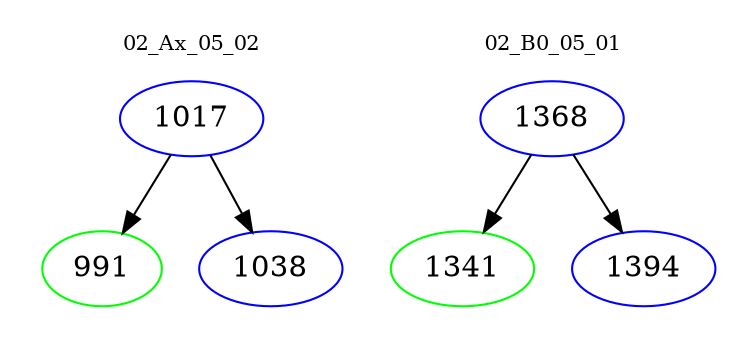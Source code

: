 digraph{
subgraph cluster_0 {
color = white
label = "02_Ax_05_02";
fontsize=10;
T0_1017 [label="1017", color="blue"]
T0_1017 -> T0_991 [color="black"]
T0_991 [label="991", color="green"]
T0_1017 -> T0_1038 [color="black"]
T0_1038 [label="1038", color="blue"]
}
subgraph cluster_1 {
color = white
label = "02_B0_05_01";
fontsize=10;
T1_1368 [label="1368", color="blue"]
T1_1368 -> T1_1341 [color="black"]
T1_1341 [label="1341", color="green"]
T1_1368 -> T1_1394 [color="black"]
T1_1394 [label="1394", color="blue"]
}
}

